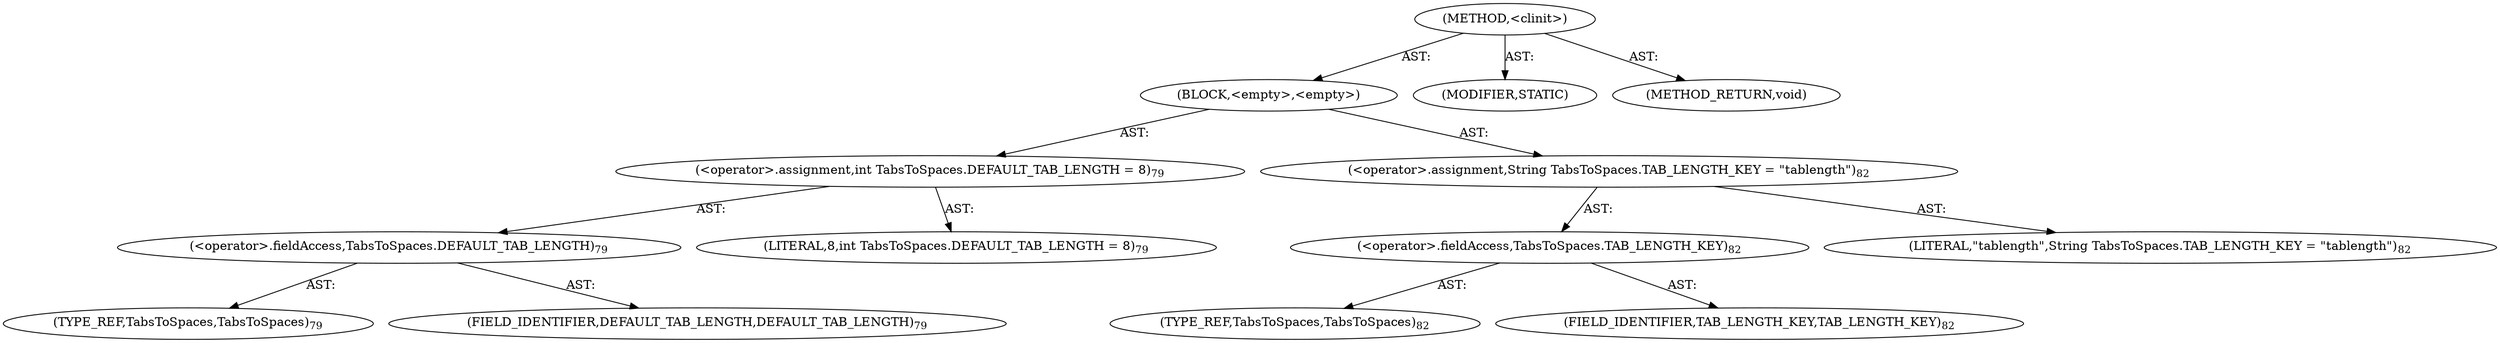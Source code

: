 digraph "&lt;clinit&gt;" {  
"111669149703" [label = <(METHOD,&lt;clinit&gt;)> ]
"25769803792" [label = <(BLOCK,&lt;empty&gt;,&lt;empty&gt;)> ]
"30064771133" [label = <(&lt;operator&gt;.assignment,int TabsToSpaces.DEFAULT_TAB_LENGTH = 8)<SUB>79</SUB>> ]
"30064771134" [label = <(&lt;operator&gt;.fieldAccess,TabsToSpaces.DEFAULT_TAB_LENGTH)<SUB>79</SUB>> ]
"180388626435" [label = <(TYPE_REF,TabsToSpaces,TabsToSpaces)<SUB>79</SUB>> ]
"55834574863" [label = <(FIELD_IDENTIFIER,DEFAULT_TAB_LENGTH,DEFAULT_TAB_LENGTH)<SUB>79</SUB>> ]
"90194313229" [label = <(LITERAL,8,int TabsToSpaces.DEFAULT_TAB_LENGTH = 8)<SUB>79</SUB>> ]
"30064771135" [label = <(&lt;operator&gt;.assignment,String TabsToSpaces.TAB_LENGTH_KEY = &quot;tablength&quot;)<SUB>82</SUB>> ]
"30064771136" [label = <(&lt;operator&gt;.fieldAccess,TabsToSpaces.TAB_LENGTH_KEY)<SUB>82</SUB>> ]
"180388626436" [label = <(TYPE_REF,TabsToSpaces,TabsToSpaces)<SUB>82</SUB>> ]
"55834574864" [label = <(FIELD_IDENTIFIER,TAB_LENGTH_KEY,TAB_LENGTH_KEY)<SUB>82</SUB>> ]
"90194313230" [label = <(LITERAL,&quot;tablength&quot;,String TabsToSpaces.TAB_LENGTH_KEY = &quot;tablength&quot;)<SUB>82</SUB>> ]
"133143986196" [label = <(MODIFIER,STATIC)> ]
"128849018887" [label = <(METHOD_RETURN,void)> ]
  "111669149703" -> "25769803792"  [ label = "AST: "] 
  "111669149703" -> "133143986196"  [ label = "AST: "] 
  "111669149703" -> "128849018887"  [ label = "AST: "] 
  "25769803792" -> "30064771133"  [ label = "AST: "] 
  "25769803792" -> "30064771135"  [ label = "AST: "] 
  "30064771133" -> "30064771134"  [ label = "AST: "] 
  "30064771133" -> "90194313229"  [ label = "AST: "] 
  "30064771134" -> "180388626435"  [ label = "AST: "] 
  "30064771134" -> "55834574863"  [ label = "AST: "] 
  "30064771135" -> "30064771136"  [ label = "AST: "] 
  "30064771135" -> "90194313230"  [ label = "AST: "] 
  "30064771136" -> "180388626436"  [ label = "AST: "] 
  "30064771136" -> "55834574864"  [ label = "AST: "] 
}
